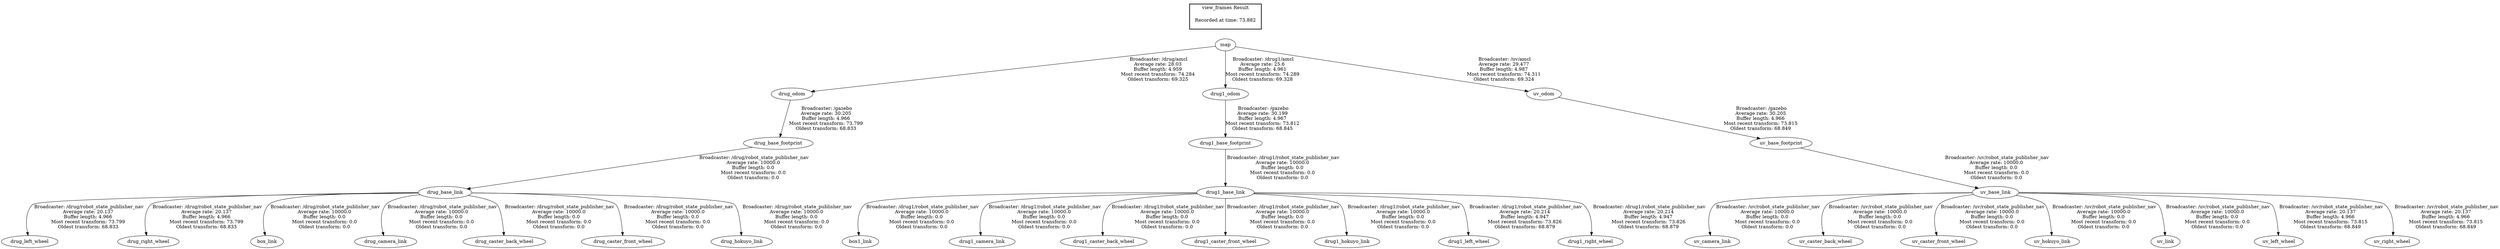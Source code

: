 digraph G {
"drug_odom" -> "drug_base_footprint"[label=" Broadcaster: /gazebo\nAverage rate: 30.205\nBuffer length: 4.966\nMost recent transform: 73.799\nOldest transform: 68.833\n"];
"map" -> "drug_odom"[label=" Broadcaster: /drug/amcl\nAverage rate: 28.03\nBuffer length: 4.959\nMost recent transform: 74.284\nOldest transform: 69.325\n"];
"drug_base_link" -> "drug_left_wheel"[label=" Broadcaster: /drug/robot_state_publisher_nav\nAverage rate: 20.137\nBuffer length: 4.966\nMost recent transform: 73.799\nOldest transform: 68.833\n"];
"drug_base_footprint" -> "drug_base_link"[label=" Broadcaster: /drug/robot_state_publisher_nav\nAverage rate: 10000.0\nBuffer length: 0.0\nMost recent transform: 0.0\nOldest transform: 0.0\n"];
"drug_base_link" -> "drug_right_wheel"[label=" Broadcaster: /drug/robot_state_publisher_nav\nAverage rate: 20.137\nBuffer length: 4.966\nMost recent transform: 73.799\nOldest transform: 68.833\n"];
"drug_base_link" -> "box_link"[label=" Broadcaster: /drug/robot_state_publisher_nav\nAverage rate: 10000.0\nBuffer length: 0.0\nMost recent transform: 0.0\nOldest transform: 0.0\n"];
"drug_base_link" -> "drug_camera_link"[label=" Broadcaster: /drug/robot_state_publisher_nav\nAverage rate: 10000.0\nBuffer length: 0.0\nMost recent transform: 0.0\nOldest transform: 0.0\n"];
"drug_base_link" -> "drug_caster_back_wheel"[label=" Broadcaster: /drug/robot_state_publisher_nav\nAverage rate: 10000.0\nBuffer length: 0.0\nMost recent transform: 0.0\nOldest transform: 0.0\n"];
"drug_base_link" -> "drug_caster_front_wheel"[label=" Broadcaster: /drug/robot_state_publisher_nav\nAverage rate: 10000.0\nBuffer length: 0.0\nMost recent transform: 0.0\nOldest transform: 0.0\n"];
"drug_base_link" -> "drug_hokuyo_link"[label=" Broadcaster: /drug/robot_state_publisher_nav\nAverage rate: 10000.0\nBuffer length: 0.0\nMost recent transform: 0.0\nOldest transform: 0.0\n"];
"drug1_base_link" -> "box1_link"[label=" Broadcaster: /drug1/robot_state_publisher_nav\nAverage rate: 10000.0\nBuffer length: 0.0\nMost recent transform: 0.0\nOldest transform: 0.0\n"];
"drug1_base_footprint" -> "drug1_base_link"[label=" Broadcaster: /drug1/robot_state_publisher_nav\nAverage rate: 10000.0\nBuffer length: 0.0\nMost recent transform: 0.0\nOldest transform: 0.0\n"];
"drug1_odom" -> "drug1_base_footprint"[label=" Broadcaster: /gazebo\nAverage rate: 30.199\nBuffer length: 4.967\nMost recent transform: 73.812\nOldest transform: 68.845\n"];
"drug1_base_link" -> "drug1_camera_link"[label=" Broadcaster: /drug1/robot_state_publisher_nav\nAverage rate: 10000.0\nBuffer length: 0.0\nMost recent transform: 0.0\nOldest transform: 0.0\n"];
"drug1_base_link" -> "drug1_caster_back_wheel"[label=" Broadcaster: /drug1/robot_state_publisher_nav\nAverage rate: 10000.0\nBuffer length: 0.0\nMost recent transform: 0.0\nOldest transform: 0.0\n"];
"drug1_base_link" -> "drug1_caster_front_wheel"[label=" Broadcaster: /drug1/robot_state_publisher_nav\nAverage rate: 10000.0\nBuffer length: 0.0\nMost recent transform: 0.0\nOldest transform: 0.0\n"];
"drug1_base_link" -> "drug1_hokuyo_link"[label=" Broadcaster: /drug1/robot_state_publisher_nav\nAverage rate: 10000.0\nBuffer length: 0.0\nMost recent transform: 0.0\nOldest transform: 0.0\n"];
"uv_base_footprint" -> "uv_base_link"[label=" Broadcaster: /uv/robot_state_publisher_nav\nAverage rate: 10000.0\nBuffer length: 0.0\nMost recent transform: 0.0\nOldest transform: 0.0\n"];
"uv_odom" -> "uv_base_footprint"[label=" Broadcaster: /gazebo\nAverage rate: 30.205\nBuffer length: 4.966\nMost recent transform: 73.815\nOldest transform: 68.849\n"];
"uv_base_link" -> "uv_camera_link"[label=" Broadcaster: /uv/robot_state_publisher_nav\nAverage rate: 10000.0\nBuffer length: 0.0\nMost recent transform: 0.0\nOldest transform: 0.0\n"];
"uv_base_link" -> "uv_caster_back_wheel"[label=" Broadcaster: /uv/robot_state_publisher_nav\nAverage rate: 10000.0\nBuffer length: 0.0\nMost recent transform: 0.0\nOldest transform: 0.0\n"];
"uv_base_link" -> "uv_caster_front_wheel"[label=" Broadcaster: /uv/robot_state_publisher_nav\nAverage rate: 10000.0\nBuffer length: 0.0\nMost recent transform: 0.0\nOldest transform: 0.0\n"];
"uv_base_link" -> "uv_hokuyo_link"[label=" Broadcaster: /uv/robot_state_publisher_nav\nAverage rate: 10000.0\nBuffer length: 0.0\nMost recent transform: 0.0\nOldest transform: 0.0\n"];
"uv_base_link" -> "uv_link"[label=" Broadcaster: /uv/robot_state_publisher_nav\nAverage rate: 10000.0\nBuffer length: 0.0\nMost recent transform: 0.0\nOldest transform: 0.0\n"];
"map" -> "drug1_odom"[label=" Broadcaster: /drug1/amcl\nAverage rate: 25.6\nBuffer length: 4.961\nMost recent transform: 74.289\nOldest transform: 69.328\n"];
"map" -> "uv_odom"[label=" Broadcaster: /uv/amcl\nAverage rate: 29.477\nBuffer length: 4.987\nMost recent transform: 74.311\nOldest transform: 69.324\n"];
"uv_base_link" -> "uv_left_wheel"[label=" Broadcaster: /uv/robot_state_publisher_nav\nAverage rate: 20.137\nBuffer length: 4.966\nMost recent transform: 73.815\nOldest transform: 68.849\n"];
"uv_base_link" -> "uv_right_wheel"[label=" Broadcaster: /uv/robot_state_publisher_nav\nAverage rate: 20.137\nBuffer length: 4.966\nMost recent transform: 73.815\nOldest transform: 68.849\n"];
"drug1_base_link" -> "drug1_left_wheel"[label=" Broadcaster: /drug1/robot_state_publisher_nav\nAverage rate: 20.214\nBuffer length: 4.947\nMost recent transform: 73.826\nOldest transform: 68.879\n"];
"drug1_base_link" -> "drug1_right_wheel"[label=" Broadcaster: /drug1/robot_state_publisher_nav\nAverage rate: 20.214\nBuffer length: 4.947\nMost recent transform: 73.826\nOldest transform: 68.879\n"];
edge [style=invis];
 subgraph cluster_legend { style=bold; color=black; label ="view_frames Result";
"Recorded at time: 73.882"[ shape=plaintext ] ;
}->"map";
}